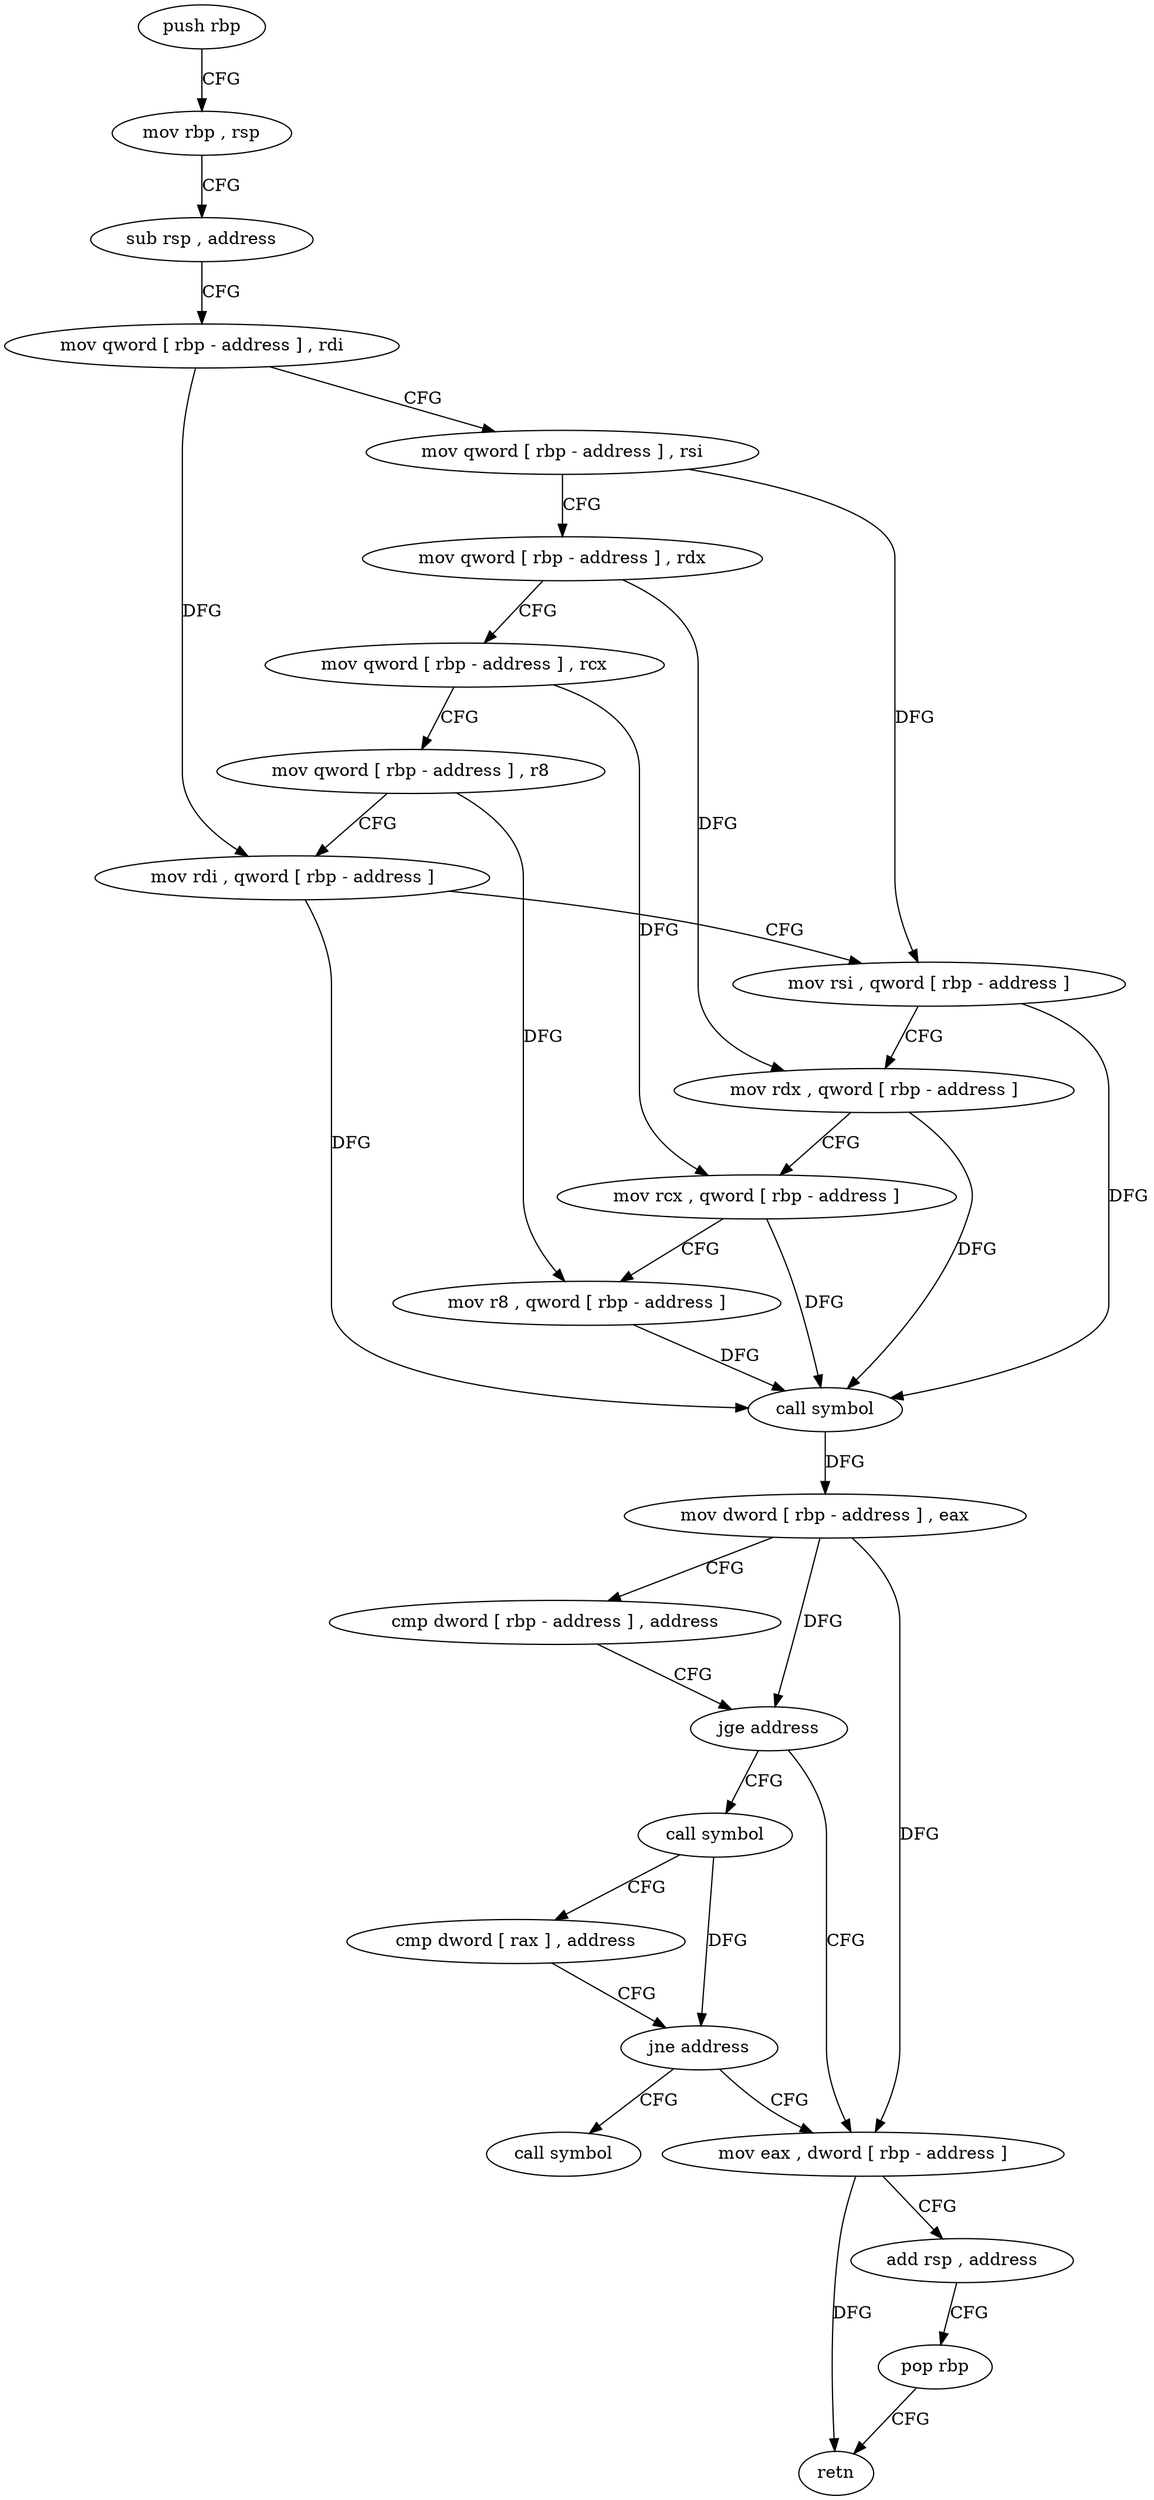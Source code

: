 digraph "func" {
"4263616" [label = "push rbp" ]
"4263617" [label = "mov rbp , rsp" ]
"4263620" [label = "sub rsp , address" ]
"4263624" [label = "mov qword [ rbp - address ] , rdi" ]
"4263628" [label = "mov qword [ rbp - address ] , rsi" ]
"4263632" [label = "mov qword [ rbp - address ] , rdx" ]
"4263636" [label = "mov qword [ rbp - address ] , rcx" ]
"4263640" [label = "mov qword [ rbp - address ] , r8" ]
"4263644" [label = "mov rdi , qword [ rbp - address ]" ]
"4263648" [label = "mov rsi , qword [ rbp - address ]" ]
"4263652" [label = "mov rdx , qword [ rbp - address ]" ]
"4263656" [label = "mov rcx , qword [ rbp - address ]" ]
"4263660" [label = "mov r8 , qword [ rbp - address ]" ]
"4263664" [label = "call symbol" ]
"4263669" [label = "mov dword [ rbp - address ] , eax" ]
"4263672" [label = "cmp dword [ rbp - address ] , address" ]
"4263676" [label = "jge address" ]
"4263701" [label = "mov eax , dword [ rbp - address ]" ]
"4263682" [label = "call symbol" ]
"4263704" [label = "add rsp , address" ]
"4263708" [label = "pop rbp" ]
"4263709" [label = "retn" ]
"4263687" [label = "cmp dword [ rax ] , address" ]
"4263690" [label = "jne address" ]
"4263696" [label = "call symbol" ]
"4263616" -> "4263617" [ label = "CFG" ]
"4263617" -> "4263620" [ label = "CFG" ]
"4263620" -> "4263624" [ label = "CFG" ]
"4263624" -> "4263628" [ label = "CFG" ]
"4263624" -> "4263644" [ label = "DFG" ]
"4263628" -> "4263632" [ label = "CFG" ]
"4263628" -> "4263648" [ label = "DFG" ]
"4263632" -> "4263636" [ label = "CFG" ]
"4263632" -> "4263652" [ label = "DFG" ]
"4263636" -> "4263640" [ label = "CFG" ]
"4263636" -> "4263656" [ label = "DFG" ]
"4263640" -> "4263644" [ label = "CFG" ]
"4263640" -> "4263660" [ label = "DFG" ]
"4263644" -> "4263648" [ label = "CFG" ]
"4263644" -> "4263664" [ label = "DFG" ]
"4263648" -> "4263652" [ label = "CFG" ]
"4263648" -> "4263664" [ label = "DFG" ]
"4263652" -> "4263656" [ label = "CFG" ]
"4263652" -> "4263664" [ label = "DFG" ]
"4263656" -> "4263660" [ label = "CFG" ]
"4263656" -> "4263664" [ label = "DFG" ]
"4263660" -> "4263664" [ label = "DFG" ]
"4263664" -> "4263669" [ label = "DFG" ]
"4263669" -> "4263672" [ label = "CFG" ]
"4263669" -> "4263676" [ label = "DFG" ]
"4263669" -> "4263701" [ label = "DFG" ]
"4263672" -> "4263676" [ label = "CFG" ]
"4263676" -> "4263701" [ label = "CFG" ]
"4263676" -> "4263682" [ label = "CFG" ]
"4263701" -> "4263704" [ label = "CFG" ]
"4263701" -> "4263709" [ label = "DFG" ]
"4263682" -> "4263687" [ label = "CFG" ]
"4263682" -> "4263690" [ label = "DFG" ]
"4263704" -> "4263708" [ label = "CFG" ]
"4263708" -> "4263709" [ label = "CFG" ]
"4263687" -> "4263690" [ label = "CFG" ]
"4263690" -> "4263701" [ label = "CFG" ]
"4263690" -> "4263696" [ label = "CFG" ]
}
